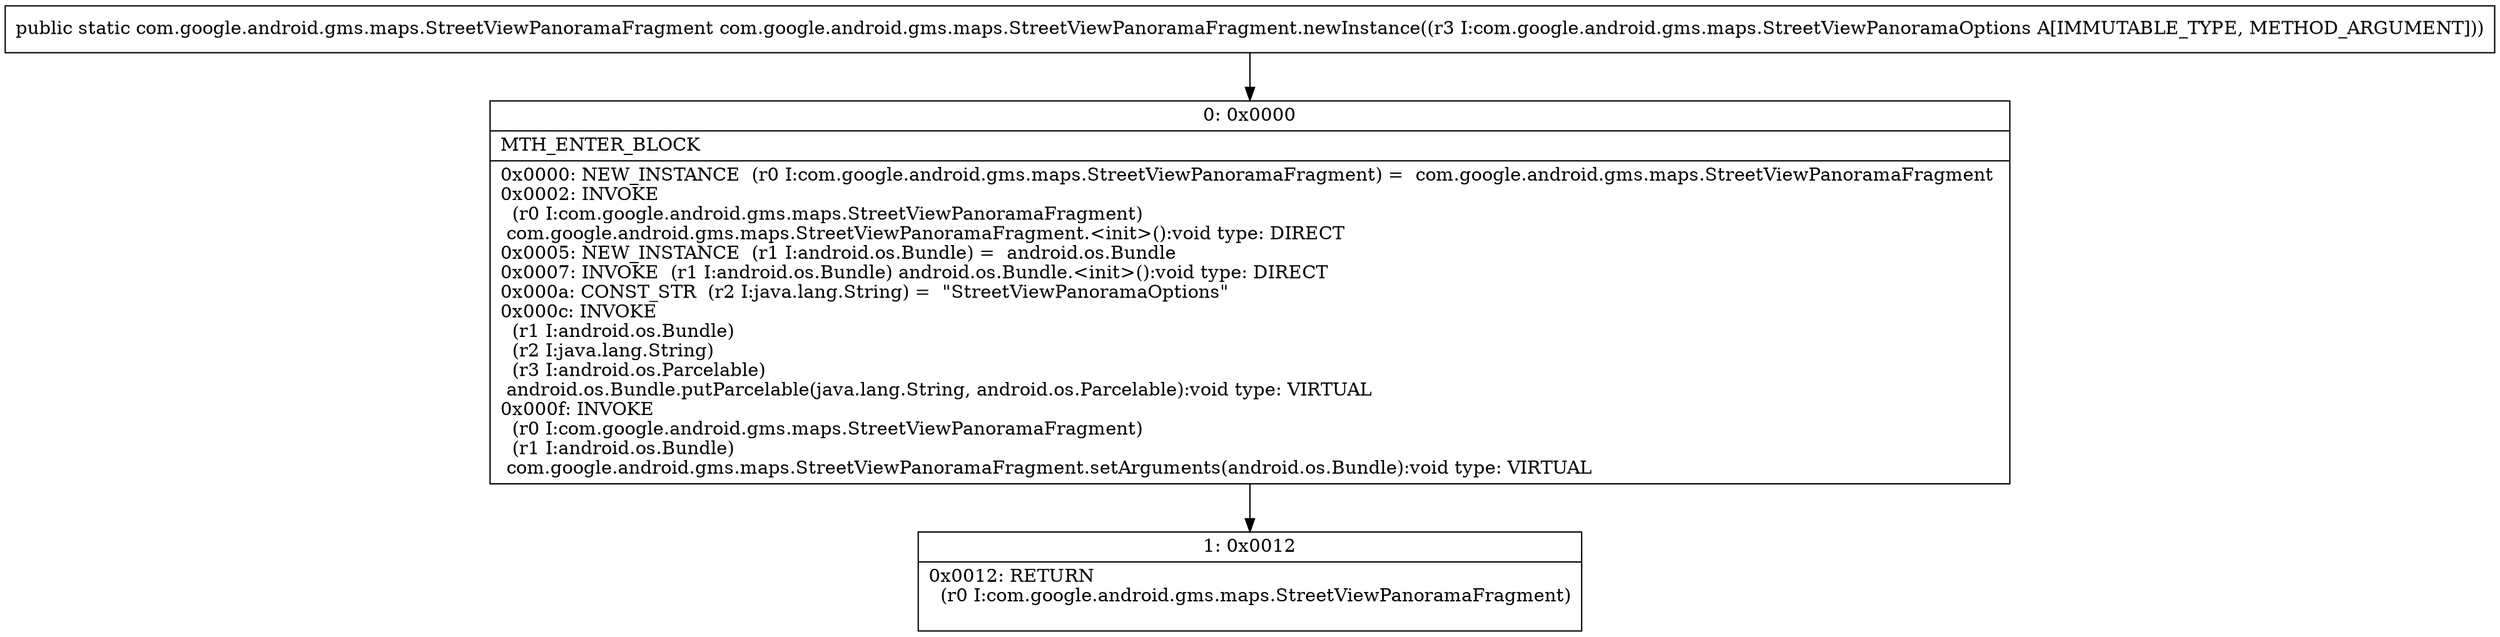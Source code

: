 digraph "CFG forcom.google.android.gms.maps.StreetViewPanoramaFragment.newInstance(Lcom\/google\/android\/gms\/maps\/StreetViewPanoramaOptions;)Lcom\/google\/android\/gms\/maps\/StreetViewPanoramaFragment;" {
Node_0 [shape=record,label="{0\:\ 0x0000|MTH_ENTER_BLOCK\l|0x0000: NEW_INSTANCE  (r0 I:com.google.android.gms.maps.StreetViewPanoramaFragment) =  com.google.android.gms.maps.StreetViewPanoramaFragment \l0x0002: INVOKE  \l  (r0 I:com.google.android.gms.maps.StreetViewPanoramaFragment)\l com.google.android.gms.maps.StreetViewPanoramaFragment.\<init\>():void type: DIRECT \l0x0005: NEW_INSTANCE  (r1 I:android.os.Bundle) =  android.os.Bundle \l0x0007: INVOKE  (r1 I:android.os.Bundle) android.os.Bundle.\<init\>():void type: DIRECT \l0x000a: CONST_STR  (r2 I:java.lang.String) =  \"StreetViewPanoramaOptions\" \l0x000c: INVOKE  \l  (r1 I:android.os.Bundle)\l  (r2 I:java.lang.String)\l  (r3 I:android.os.Parcelable)\l android.os.Bundle.putParcelable(java.lang.String, android.os.Parcelable):void type: VIRTUAL \l0x000f: INVOKE  \l  (r0 I:com.google.android.gms.maps.StreetViewPanoramaFragment)\l  (r1 I:android.os.Bundle)\l com.google.android.gms.maps.StreetViewPanoramaFragment.setArguments(android.os.Bundle):void type: VIRTUAL \l}"];
Node_1 [shape=record,label="{1\:\ 0x0012|0x0012: RETURN  \l  (r0 I:com.google.android.gms.maps.StreetViewPanoramaFragment)\l \l}"];
MethodNode[shape=record,label="{public static com.google.android.gms.maps.StreetViewPanoramaFragment com.google.android.gms.maps.StreetViewPanoramaFragment.newInstance((r3 I:com.google.android.gms.maps.StreetViewPanoramaOptions A[IMMUTABLE_TYPE, METHOD_ARGUMENT])) }"];
MethodNode -> Node_0;
Node_0 -> Node_1;
}

